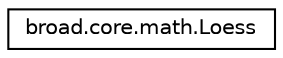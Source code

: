 digraph "Graphical Class Hierarchy"
{
  edge [fontname="Helvetica",fontsize="10",labelfontname="Helvetica",labelfontsize="10"];
  node [fontname="Helvetica",fontsize="10",shape=record];
  rankdir="LR";
  Node1 [label="broad.core.math.Loess",height=0.2,width=0.4,color="black", fillcolor="white", style="filled",URL="$classbroad_1_1core_1_1math_1_1_loess.html"];
}
